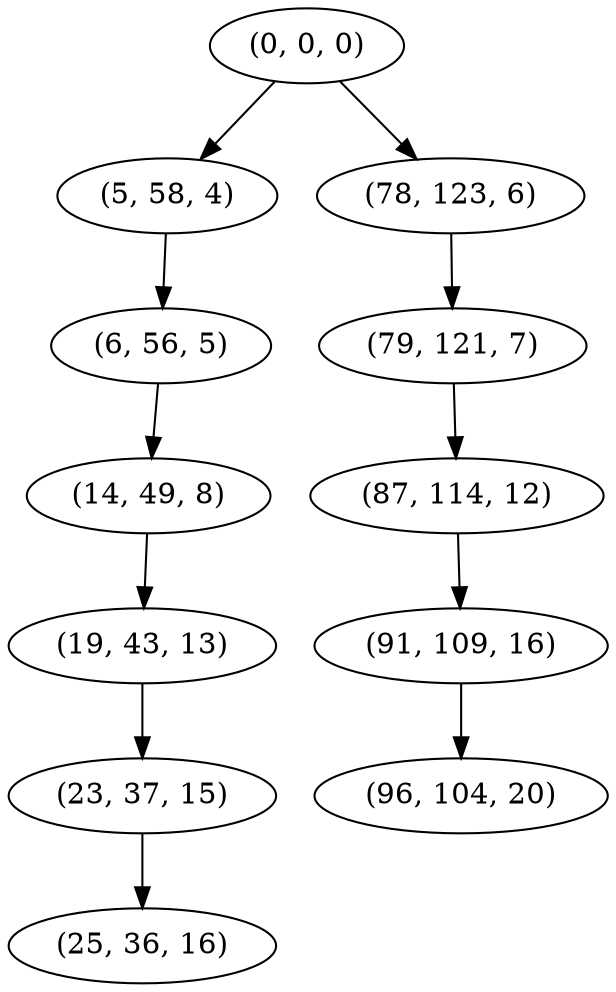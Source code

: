 digraph tree {
    "(0, 0, 0)";
    "(5, 58, 4)";
    "(6, 56, 5)";
    "(14, 49, 8)";
    "(19, 43, 13)";
    "(23, 37, 15)";
    "(25, 36, 16)";
    "(78, 123, 6)";
    "(79, 121, 7)";
    "(87, 114, 12)";
    "(91, 109, 16)";
    "(96, 104, 20)";
    "(0, 0, 0)" -> "(5, 58, 4)";
    "(0, 0, 0)" -> "(78, 123, 6)";
    "(5, 58, 4)" -> "(6, 56, 5)";
    "(6, 56, 5)" -> "(14, 49, 8)";
    "(14, 49, 8)" -> "(19, 43, 13)";
    "(19, 43, 13)" -> "(23, 37, 15)";
    "(23, 37, 15)" -> "(25, 36, 16)";
    "(78, 123, 6)" -> "(79, 121, 7)";
    "(79, 121, 7)" -> "(87, 114, 12)";
    "(87, 114, 12)" -> "(91, 109, 16)";
    "(91, 109, 16)" -> "(96, 104, 20)";
}
